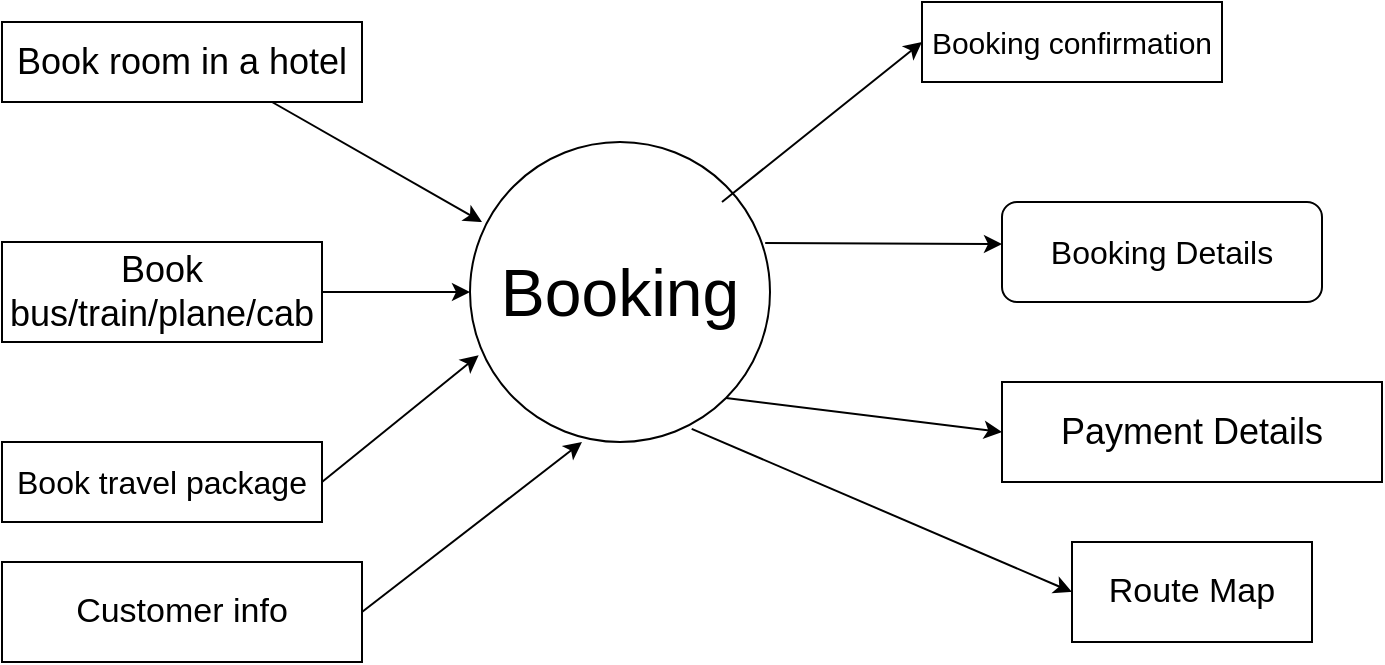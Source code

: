 <mxfile version="13.10.9" type="github">
  <diagram id="5bAqCZtf6bhsNojVWd_q" name="Page-1">
    <mxGraphModel dx="1038" dy="548" grid="1" gridSize="10" guides="1" tooltips="1" connect="1" arrows="1" fold="1" page="1" pageScale="1" pageWidth="827" pageHeight="1169" math="0" shadow="0">
      <root>
        <mxCell id="0" />
        <mxCell id="1" parent="0" />
        <mxCell id="JF4pLr-QDxkC3Qtm4SFt-1" value="&lt;font style=&quot;font-size: 33px&quot;&gt;Booking&lt;/font&gt;" style="ellipse;whiteSpace=wrap;html=1;aspect=fixed;" vertex="1" parent="1">
          <mxGeometry x="304" y="230" width="150" height="150" as="geometry" />
        </mxCell>
        <mxCell id="JF4pLr-QDxkC3Qtm4SFt-2" value="&lt;font style=&quot;font-size: 18px&quot;&gt;Book room in a hotel&lt;/font&gt;" style="rounded=0;whiteSpace=wrap;html=1;" vertex="1" parent="1">
          <mxGeometry x="70" y="170" width="180" height="40" as="geometry" />
        </mxCell>
        <mxCell id="JF4pLr-QDxkC3Qtm4SFt-3" value="" style="endArrow=classic;html=1;exitX=0.75;exitY=1;exitDx=0;exitDy=0;" edge="1" parent="1" source="JF4pLr-QDxkC3Qtm4SFt-2">
          <mxGeometry width="50" height="50" relative="1" as="geometry">
            <mxPoint x="220" y="220" as="sourcePoint" />
            <mxPoint x="310" y="270" as="targetPoint" />
          </mxGeometry>
        </mxCell>
        <mxCell id="JF4pLr-QDxkC3Qtm4SFt-4" value="&lt;font style=&quot;font-size: 18px&quot;&gt;Book bus/train/plane/cab&lt;/font&gt;" style="rounded=0;whiteSpace=wrap;html=1;" vertex="1" parent="1">
          <mxGeometry x="70" y="280" width="160" height="50" as="geometry" />
        </mxCell>
        <mxCell id="JF4pLr-QDxkC3Qtm4SFt-5" value="" style="endArrow=classic;html=1;exitX=1;exitY=0.5;exitDx=0;exitDy=0;entryX=0;entryY=0.5;entryDx=0;entryDy=0;" edge="1" parent="1" source="JF4pLr-QDxkC3Qtm4SFt-4" target="JF4pLr-QDxkC3Qtm4SFt-1">
          <mxGeometry width="50" height="50" relative="1" as="geometry">
            <mxPoint x="390" y="280" as="sourcePoint" />
            <mxPoint x="440" y="230" as="targetPoint" />
          </mxGeometry>
        </mxCell>
        <mxCell id="JF4pLr-QDxkC3Qtm4SFt-6" value="&lt;font style=&quot;font-size: 16px&quot;&gt;Book travel package&lt;/font&gt;" style="rounded=0;whiteSpace=wrap;html=1;" vertex="1" parent="1">
          <mxGeometry x="70" y="380" width="160" height="40" as="geometry" />
        </mxCell>
        <mxCell id="JF4pLr-QDxkC3Qtm4SFt-7" value="" style="endArrow=classic;html=1;exitX=1;exitY=0.5;exitDx=0;exitDy=0;entryX=0.029;entryY=0.711;entryDx=0;entryDy=0;entryPerimeter=0;" edge="1" parent="1" source="JF4pLr-QDxkC3Qtm4SFt-6" target="JF4pLr-QDxkC3Qtm4SFt-1">
          <mxGeometry width="50" height="50" relative="1" as="geometry">
            <mxPoint x="390" y="280" as="sourcePoint" />
            <mxPoint x="440" y="230" as="targetPoint" />
          </mxGeometry>
        </mxCell>
        <mxCell id="JF4pLr-QDxkC3Qtm4SFt-8" value="&lt;font style=&quot;font-size: 15px&quot;&gt;Booking confirmation&lt;/font&gt;" style="rounded=0;whiteSpace=wrap;html=1;" vertex="1" parent="1">
          <mxGeometry x="530" y="160" width="150" height="40" as="geometry" />
        </mxCell>
        <mxCell id="JF4pLr-QDxkC3Qtm4SFt-10" value="" style="endArrow=classic;html=1;entryX=0;entryY=0.5;entryDx=0;entryDy=0;" edge="1" parent="1" target="JF4pLr-QDxkC3Qtm4SFt-8">
          <mxGeometry width="50" height="50" relative="1" as="geometry">
            <mxPoint x="430" y="260" as="sourcePoint" />
            <mxPoint x="480" y="210" as="targetPoint" />
          </mxGeometry>
        </mxCell>
        <mxCell id="JF4pLr-QDxkC3Qtm4SFt-11" value="&lt;font style=&quot;font-size: 16px&quot;&gt;Booking Details&lt;/font&gt;" style="rounded=1;whiteSpace=wrap;html=1;" vertex="1" parent="1">
          <mxGeometry x="570" y="260" width="160" height="50" as="geometry" />
        </mxCell>
        <mxCell id="JF4pLr-QDxkC3Qtm4SFt-13" value="&lt;font style=&quot;font-size: 17px&quot;&gt;Customer info&lt;/font&gt;" style="rounded=0;whiteSpace=wrap;html=1;" vertex="1" parent="1">
          <mxGeometry x="70" y="440" width="180" height="50" as="geometry" />
        </mxCell>
        <mxCell id="JF4pLr-QDxkC3Qtm4SFt-14" value="" style="endArrow=classic;html=1;exitX=1;exitY=0.5;exitDx=0;exitDy=0;" edge="1" parent="1" source="JF4pLr-QDxkC3Qtm4SFt-13">
          <mxGeometry width="50" height="50" relative="1" as="geometry">
            <mxPoint x="390" y="360" as="sourcePoint" />
            <mxPoint x="360" y="380" as="targetPoint" />
          </mxGeometry>
        </mxCell>
        <mxCell id="JF4pLr-QDxkC3Qtm4SFt-15" value="" style="endArrow=classic;html=1;exitX=0.984;exitY=0.337;exitDx=0;exitDy=0;exitPerimeter=0;" edge="1" parent="1" source="JF4pLr-QDxkC3Qtm4SFt-1">
          <mxGeometry width="50" height="50" relative="1" as="geometry">
            <mxPoint x="390" y="360" as="sourcePoint" />
            <mxPoint x="570" y="281" as="targetPoint" />
          </mxGeometry>
        </mxCell>
        <mxCell id="JF4pLr-QDxkC3Qtm4SFt-16" value="&lt;font style=&quot;font-size: 18px&quot;&gt;Payment Details&lt;/font&gt;" style="rounded=0;whiteSpace=wrap;html=1;" vertex="1" parent="1">
          <mxGeometry x="570" y="350" width="190" height="50" as="geometry" />
        </mxCell>
        <mxCell id="JF4pLr-QDxkC3Qtm4SFt-17" value="" style="endArrow=classic;html=1;entryX=0;entryY=0.5;entryDx=0;entryDy=0;exitX=1;exitY=1;exitDx=0;exitDy=0;" edge="1" parent="1" source="JF4pLr-QDxkC3Qtm4SFt-1" target="JF4pLr-QDxkC3Qtm4SFt-16">
          <mxGeometry width="50" height="50" relative="1" as="geometry">
            <mxPoint x="390" y="360" as="sourcePoint" />
            <mxPoint x="440" y="310" as="targetPoint" />
          </mxGeometry>
        </mxCell>
        <mxCell id="JF4pLr-QDxkC3Qtm4SFt-18" value="" style="endArrow=classic;html=1;exitX=0.739;exitY=0.956;exitDx=0;exitDy=0;exitPerimeter=0;entryX=0;entryY=0.5;entryDx=0;entryDy=0;" edge="1" parent="1" source="JF4pLr-QDxkC3Qtm4SFt-1" target="JF4pLr-QDxkC3Qtm4SFt-19">
          <mxGeometry width="50" height="50" relative="1" as="geometry">
            <mxPoint x="390" y="360" as="sourcePoint" />
            <mxPoint x="570" y="450" as="targetPoint" />
          </mxGeometry>
        </mxCell>
        <mxCell id="JF4pLr-QDxkC3Qtm4SFt-19" value="&lt;font style=&quot;font-size: 17px&quot;&gt;Route Map&lt;/font&gt;" style="rounded=0;whiteSpace=wrap;html=1;" vertex="1" parent="1">
          <mxGeometry x="605" y="430" width="120" height="50" as="geometry" />
        </mxCell>
      </root>
    </mxGraphModel>
  </diagram>
</mxfile>
